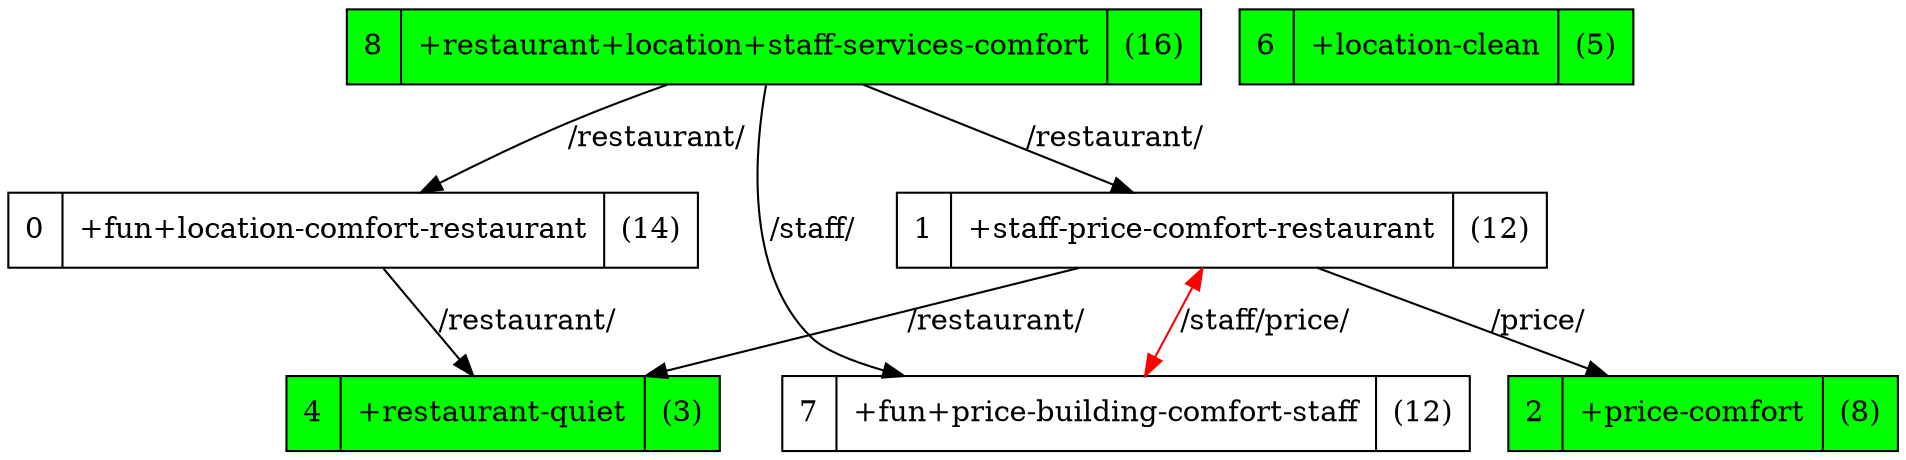 strict digraph G {
1 [shape=record, label="1 | +staff-price-comfort-restaurant| (12)"];
0 [shape=record, label="0 | +fun+location-comfort-restaurant| (14)"];
2 [shape=record, label="2 | +price-comfort| (8)", style=filled, fillcolor=green];
4 [shape=record, label="4 | +restaurant-quiet| (3)", style=filled, fillcolor=green];
7 [shape=record, label="7 | +fun+price-building-comfort-staff| (12)"];
6 [shape=record, label="6 | +location-clean| (5)", style=filled, fillcolor=green];
8 [shape=record, label="8 | +restaurant+location+staff-services-comfort| (16)", style=filled, fillcolor=green];
1 -> 2  [label="/price/"];
1 -> 4  [label="/restaurant/"];
1 -> 7  [color=red, dir=both, label="/staff/price/"];
0 -> 4  [label="/restaurant/"];
7 -> 1  [color=transparent];
8 -> 1  [label="/restaurant/"];
8 -> 0  [label="/restaurant/"];
8 -> 7  [label="/staff/"];
}
